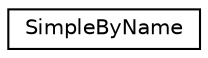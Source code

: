 digraph "Graphical Class Hierarchy"
{
  edge [fontname="Helvetica",fontsize="10",labelfontname="Helvetica",labelfontsize="10"];
  node [fontname="Helvetica",fontsize="10",shape=record];
  rankdir="LR";
  Node1 [label="SimpleByName",height=0.2,width=0.4,color="black", fillcolor="white", style="filled",URL="$class_simple_by_name.html"];
}
